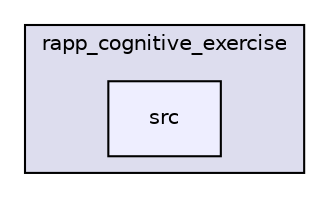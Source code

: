 digraph "/home/travis/rapp_temp/rapp-platform/rapp_cognitive_exercise/src" {
  compound=true
  node [ fontsize="10", fontname="Helvetica"];
  edge [ labelfontsize="10", labelfontname="Helvetica"];
  subgraph clusterdir_599d3b2da531c1c5e41c86fbd6ffc296 {
    graph [ bgcolor="#ddddee", pencolor="black", label="rapp_cognitive_exercise" fontname="Helvetica", fontsize="10", URL="dir_599d3b2da531c1c5e41c86fbd6ffc296.html"]
  dir_31481ca4e3e3eb0b6467ea2bb9b433b7 [shape=box, label="src", style="filled", fillcolor="#eeeeff", pencolor="black", URL="dir_31481ca4e3e3eb0b6467ea2bb9b433b7.html"];
  }
}
